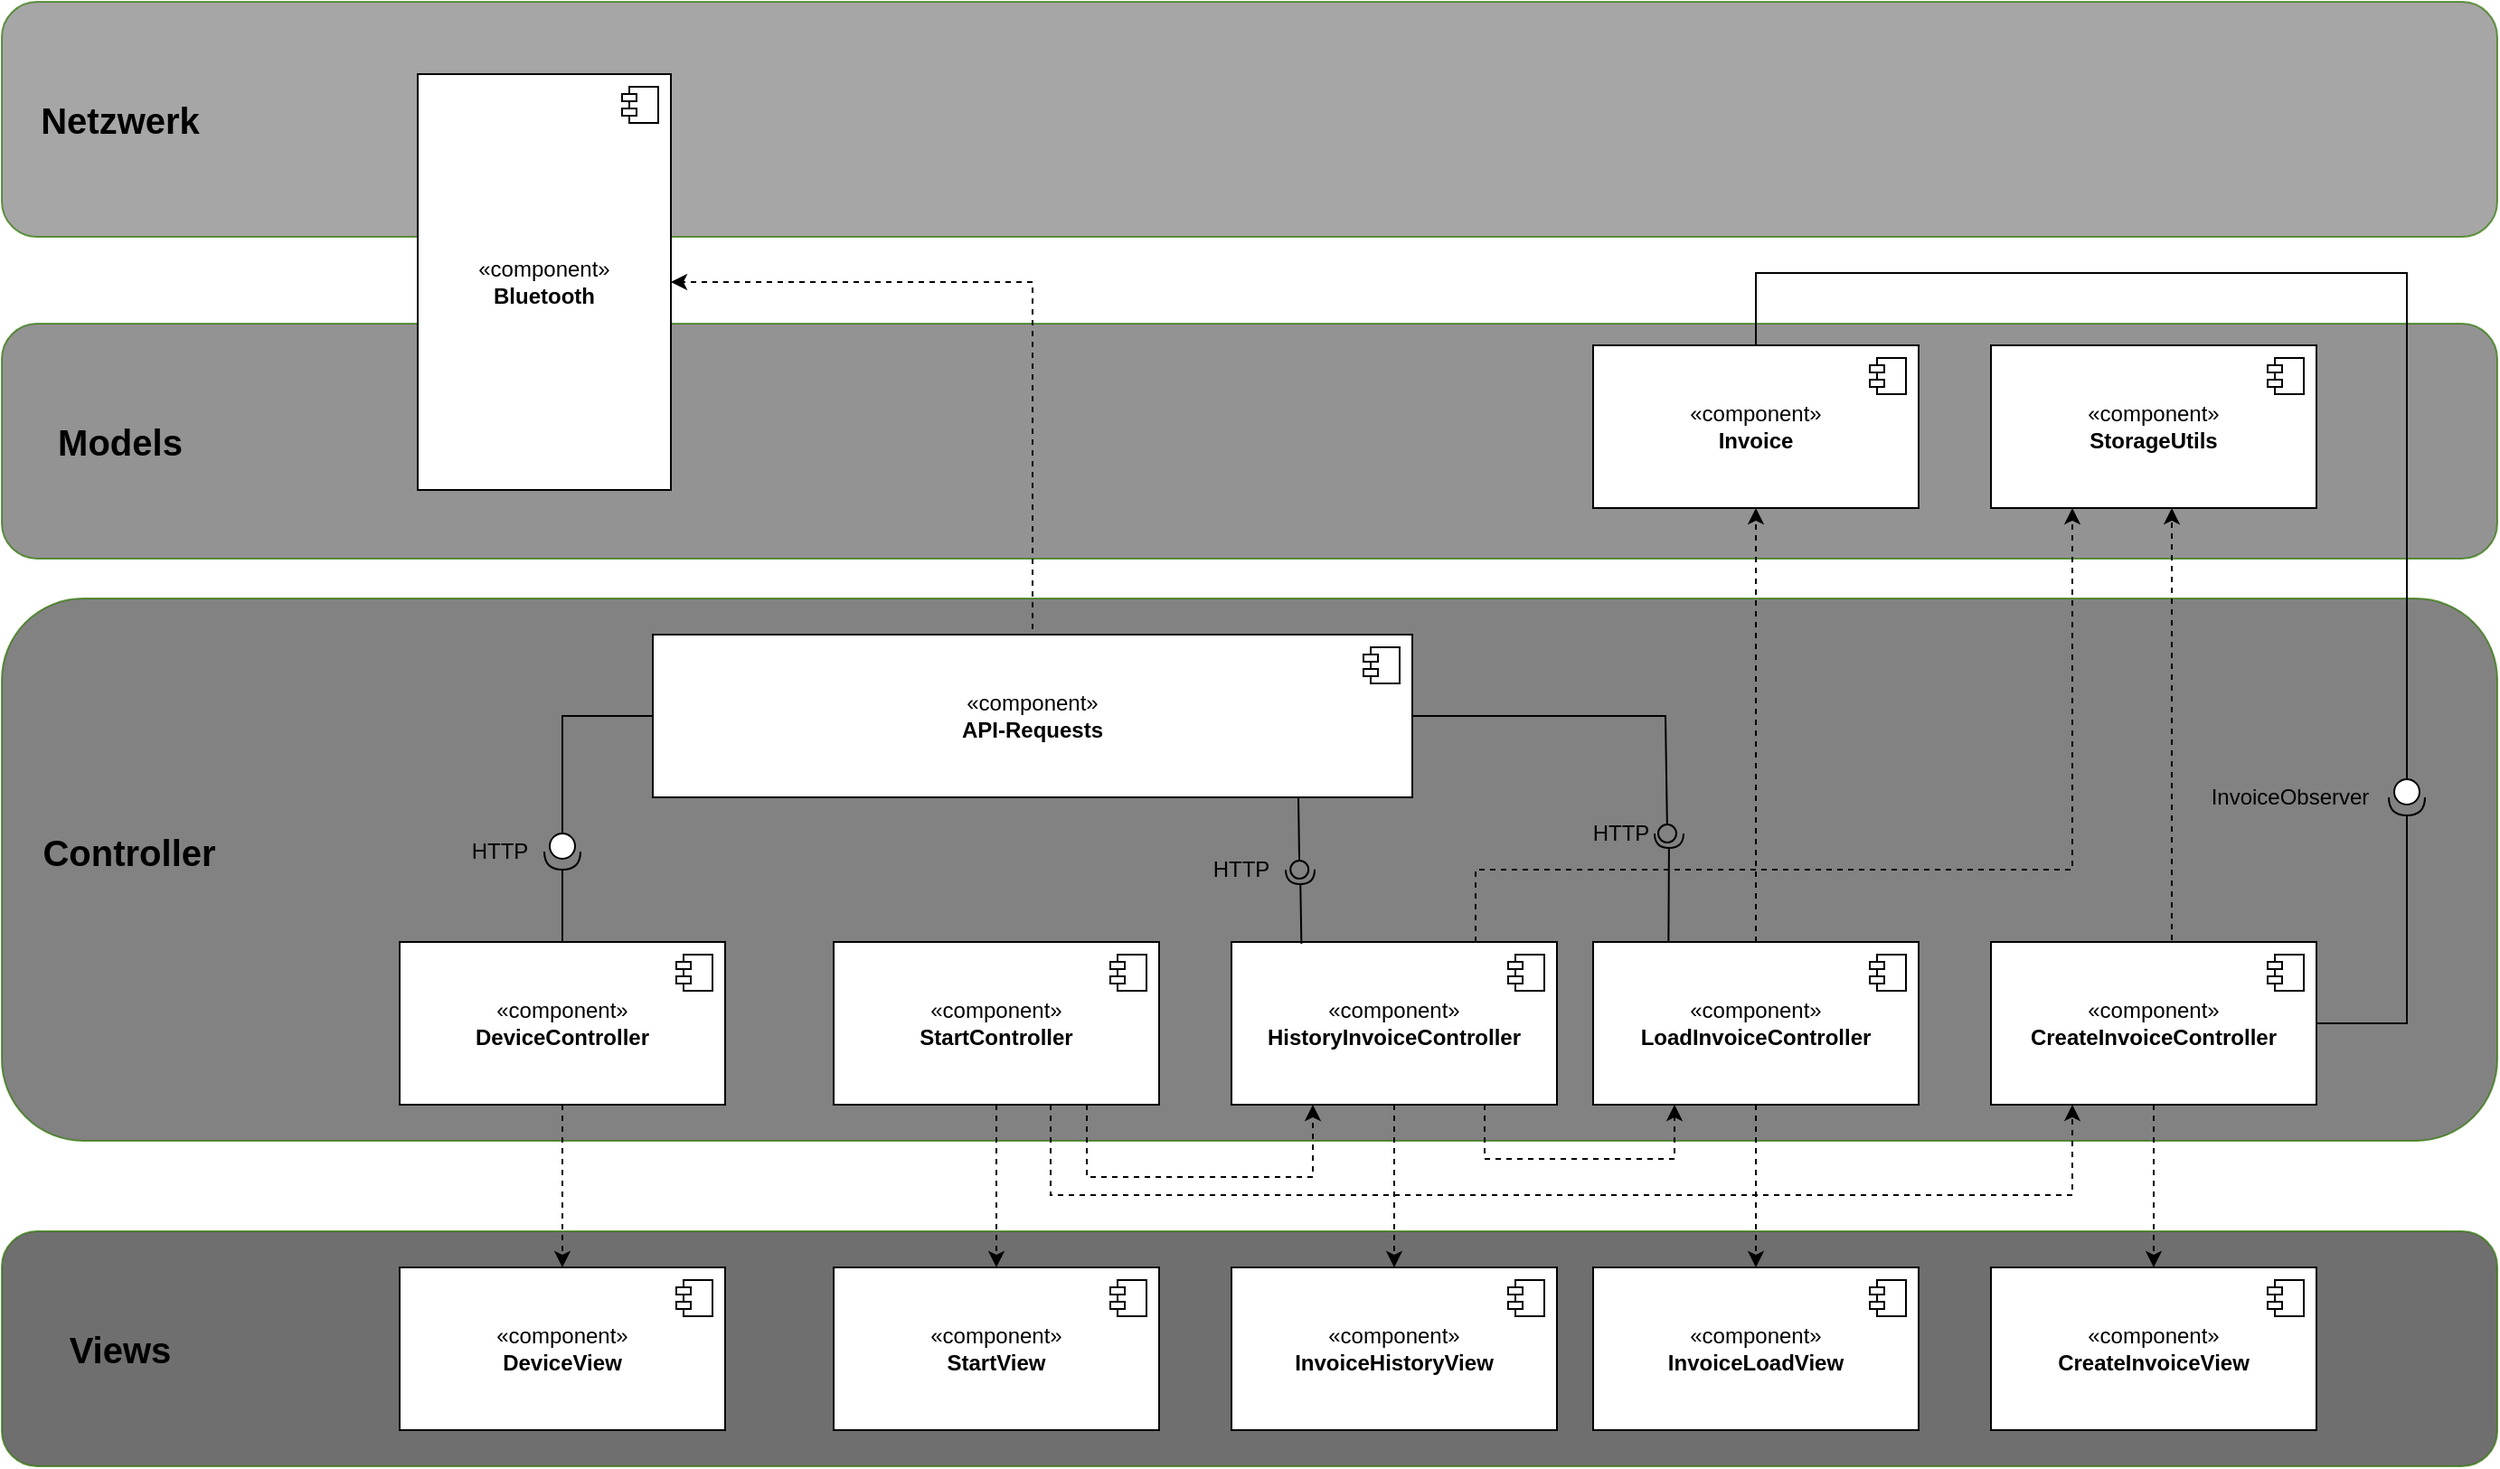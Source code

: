 <mxfile version="24.2.5" type="device">
  <diagram name="Seite-1" id="ZjltLCr991xpFik3R29f">
    <mxGraphModel dx="2351" dy="690" grid="1" gridSize="10" guides="1" tooltips="1" connect="1" arrows="1" fold="1" page="1" pageScale="1" pageWidth="1169" pageHeight="827" math="0" shadow="0">
      <root>
        <mxCell id="0" />
        <mxCell id="1" parent="0" />
        <mxCell id="HPejjvrKvlSRJ54Tcz8J-92" value="" style="rounded=1;whiteSpace=wrap;html=1;fillColor=#333333;fontColor=#ffffff;strokeColor=#2D7600;opacity=70;" parent="1" vertex="1">
          <mxGeometry x="-1130" y="710" width="1380" height="130" as="geometry" />
        </mxCell>
        <mxCell id="HPejjvrKvlSRJ54Tcz8J-91" value="" style="rounded=1;whiteSpace=wrap;html=1;fillColor=#808080;fontColor=#ffffff;strokeColor=#2D7600;opacity=70;" parent="1" vertex="1">
          <mxGeometry x="-1130" y="30" width="1380" height="130" as="geometry" />
        </mxCell>
        <mxCell id="HPejjvrKvlSRJ54Tcz8J-90" value="" style="rounded=1;whiteSpace=wrap;html=1;fillColor=#666666;fontColor=#ffffff;strokeColor=#2D7600;opacity=70;" parent="1" vertex="1">
          <mxGeometry x="-1130" y="208" width="1380" height="130" as="geometry" />
        </mxCell>
        <mxCell id="HPejjvrKvlSRJ54Tcz8J-89" value="" style="rounded=1;whiteSpace=wrap;html=1;fillColor=#4D4D4D;fontColor=#ffffff;strokeColor=#2D7600;opacity=70;" parent="1" vertex="1">
          <mxGeometry x="-1130" y="360" width="1380" height="300" as="geometry" />
        </mxCell>
        <mxCell id="HPejjvrKvlSRJ54Tcz8J-4" value="«component»&lt;div&gt;&lt;b&gt;Invoice&lt;/b&gt;&lt;/div&gt;" style="html=1;dropTarget=0;whiteSpace=wrap;" parent="1" vertex="1">
          <mxGeometry x="-250" y="220" width="180" height="90" as="geometry" />
        </mxCell>
        <mxCell id="HPejjvrKvlSRJ54Tcz8J-5" value="" style="shape=module;jettyWidth=8;jettyHeight=4;" parent="HPejjvrKvlSRJ54Tcz8J-4" vertex="1">
          <mxGeometry x="1" width="20" height="20" relative="1" as="geometry">
            <mxPoint x="-27" y="7" as="offset" />
          </mxGeometry>
        </mxCell>
        <mxCell id="pHLbNnmCdl2tL5WuLqbT-23" style="edgeStyle=orthogonalEdgeStyle;rounded=0;orthogonalLoop=1;jettySize=auto;html=1;dashed=1;" parent="1" source="HPejjvrKvlSRJ54Tcz8J-11" target="HPejjvrKvlSRJ54Tcz8J-19" edge="1">
          <mxGeometry relative="1" as="geometry" />
        </mxCell>
        <mxCell id="pHLbNnmCdl2tL5WuLqbT-42" style="edgeStyle=orthogonalEdgeStyle;rounded=0;orthogonalLoop=1;jettySize=auto;html=1;entryX=0.25;entryY=1;entryDx=0;entryDy=0;dashed=1;" parent="1" source="HPejjvrKvlSRJ54Tcz8J-11" target="pHLbNnmCdl2tL5WuLqbT-24" edge="1">
          <mxGeometry relative="1" as="geometry">
            <Array as="points">
              <mxPoint x="-530" y="680" />
              <mxPoint x="-405" y="680" />
            </Array>
          </mxGeometry>
        </mxCell>
        <mxCell id="pHLbNnmCdl2tL5WuLqbT-43" style="edgeStyle=orthogonalEdgeStyle;rounded=0;orthogonalLoop=1;jettySize=auto;html=1;dashed=1;" parent="1" source="HPejjvrKvlSRJ54Tcz8J-11" target="pHLbNnmCdl2tL5WuLqbT-37" edge="1">
          <mxGeometry relative="1" as="geometry">
            <Array as="points">
              <mxPoint x="-550" y="690" />
              <mxPoint x="15" y="690" />
            </Array>
          </mxGeometry>
        </mxCell>
        <mxCell id="HPejjvrKvlSRJ54Tcz8J-11" value="«component»&lt;br&gt;&lt;b&gt;StartController&lt;/b&gt;" style="html=1;dropTarget=0;whiteSpace=wrap;" parent="1" vertex="1">
          <mxGeometry x="-670" y="550" width="180" height="90" as="geometry" />
        </mxCell>
        <mxCell id="HPejjvrKvlSRJ54Tcz8J-12" value="" style="shape=module;jettyWidth=8;jettyHeight=4;" parent="HPejjvrKvlSRJ54Tcz8J-11" vertex="1">
          <mxGeometry x="1" width="20" height="20" relative="1" as="geometry">
            <mxPoint x="-27" y="7" as="offset" />
          </mxGeometry>
        </mxCell>
        <mxCell id="HPejjvrKvlSRJ54Tcz8J-17" value="«component»&lt;br&gt;&lt;b&gt;CreateInvoiceView&lt;/b&gt;" style="html=1;dropTarget=0;whiteSpace=wrap;" parent="1" vertex="1">
          <mxGeometry x="-30" y="730" width="180" height="90" as="geometry" />
        </mxCell>
        <mxCell id="HPejjvrKvlSRJ54Tcz8J-18" value="" style="shape=module;jettyWidth=8;jettyHeight=4;" parent="HPejjvrKvlSRJ54Tcz8J-17" vertex="1">
          <mxGeometry x="1" width="20" height="20" relative="1" as="geometry">
            <mxPoint x="-27" y="7" as="offset" />
          </mxGeometry>
        </mxCell>
        <mxCell id="HPejjvrKvlSRJ54Tcz8J-19" value="«component»&lt;br&gt;&lt;b&gt;StartView&lt;/b&gt;" style="html=1;dropTarget=0;whiteSpace=wrap;" parent="1" vertex="1">
          <mxGeometry x="-670" y="730" width="180" height="90" as="geometry" />
        </mxCell>
        <mxCell id="HPejjvrKvlSRJ54Tcz8J-20" value="" style="shape=module;jettyWidth=8;jettyHeight=4;" parent="HPejjvrKvlSRJ54Tcz8J-19" vertex="1">
          <mxGeometry x="1" width="20" height="20" relative="1" as="geometry">
            <mxPoint x="-27" y="7" as="offset" />
          </mxGeometry>
        </mxCell>
        <mxCell id="HPejjvrKvlSRJ54Tcz8J-21" value="«component»&lt;br&gt;&lt;b&gt;InvoiceHistoryView&lt;/b&gt;" style="html=1;dropTarget=0;whiteSpace=wrap;" parent="1" vertex="1">
          <mxGeometry x="-450" y="730" width="180" height="90" as="geometry" />
        </mxCell>
        <mxCell id="HPejjvrKvlSRJ54Tcz8J-22" value="" style="shape=module;jettyWidth=8;jettyHeight=4;" parent="HPejjvrKvlSRJ54Tcz8J-21" vertex="1">
          <mxGeometry x="1" width="20" height="20" relative="1" as="geometry">
            <mxPoint x="-27" y="7" as="offset" />
          </mxGeometry>
        </mxCell>
        <mxCell id="HPejjvrKvlSRJ54Tcz8J-23" value="«component»&lt;br&gt;&lt;b&gt;InvoiceLoadView&lt;/b&gt;" style="html=1;dropTarget=0;whiteSpace=wrap;" parent="1" vertex="1">
          <mxGeometry x="-250" y="730" width="180" height="90" as="geometry" />
        </mxCell>
        <mxCell id="HPejjvrKvlSRJ54Tcz8J-24" value="" style="shape=module;jettyWidth=8;jettyHeight=4;" parent="HPejjvrKvlSRJ54Tcz8J-23" vertex="1">
          <mxGeometry x="1" width="20" height="20" relative="1" as="geometry">
            <mxPoint x="-27" y="7" as="offset" />
          </mxGeometry>
        </mxCell>
        <mxCell id="HPejjvrKvlSRJ54Tcz8J-25" value="«component»&lt;br&gt;&lt;b&gt;StorageUtils&lt;/b&gt;" style="html=1;dropTarget=0;whiteSpace=wrap;" parent="1" vertex="1">
          <mxGeometry x="-30" y="220" width="180" height="90" as="geometry" />
        </mxCell>
        <mxCell id="HPejjvrKvlSRJ54Tcz8J-26" value="" style="shape=module;jettyWidth=8;jettyHeight=4;" parent="HPejjvrKvlSRJ54Tcz8J-25" vertex="1">
          <mxGeometry x="1" width="20" height="20" relative="1" as="geometry">
            <mxPoint x="-27" y="7" as="offset" />
          </mxGeometry>
        </mxCell>
        <mxCell id="HPejjvrKvlSRJ54Tcz8J-31" value="«component»&lt;br&gt;&lt;b style=&quot;background-color: initial;&quot;&gt;DeviceView&lt;/b&gt;" style="html=1;dropTarget=0;whiteSpace=wrap;" parent="1" vertex="1">
          <mxGeometry x="-910" y="730" width="180" height="90" as="geometry" />
        </mxCell>
        <mxCell id="HPejjvrKvlSRJ54Tcz8J-32" value="" style="shape=module;jettyWidth=8;jettyHeight=4;" parent="HPejjvrKvlSRJ54Tcz8J-31" vertex="1">
          <mxGeometry x="1" width="20" height="20" relative="1" as="geometry">
            <mxPoint x="-27" y="7" as="offset" />
          </mxGeometry>
        </mxCell>
        <mxCell id="HPejjvrKvlSRJ54Tcz8J-35" value="" style="ellipse;whiteSpace=wrap;html=1;align=center;aspect=fixed;fillColor=none;strokeColor=none;resizable=0;perimeter=centerPerimeter;rotatable=0;allowArrows=0;points=[];outlineConnect=1;" parent="1" vertex="1">
          <mxGeometry x="-585" y="680" width="10" height="10" as="geometry" />
        </mxCell>
        <mxCell id="pHLbNnmCdl2tL5WuLqbT-27" style="edgeStyle=orthogonalEdgeStyle;rounded=0;orthogonalLoop=1;jettySize=auto;html=1;entryX=0.5;entryY=0;entryDx=0;entryDy=0;dashed=1;" parent="1" source="HPejjvrKvlSRJ54Tcz8J-69" target="HPejjvrKvlSRJ54Tcz8J-23" edge="1">
          <mxGeometry relative="1" as="geometry" />
        </mxCell>
        <mxCell id="pHLbNnmCdl2tL5WuLqbT-81" style="edgeStyle=orthogonalEdgeStyle;rounded=0;orthogonalLoop=1;jettySize=auto;html=1;dashed=1;" parent="1" source="HPejjvrKvlSRJ54Tcz8J-69" target="HPejjvrKvlSRJ54Tcz8J-4" edge="1">
          <mxGeometry relative="1" as="geometry" />
        </mxCell>
        <mxCell id="HPejjvrKvlSRJ54Tcz8J-69" value="«component»&lt;br&gt;&lt;b&gt;LoadInvoiceController&lt;/b&gt;" style="html=1;dropTarget=0;whiteSpace=wrap;" parent="1" vertex="1">
          <mxGeometry x="-250" y="550" width="180" height="90" as="geometry" />
        </mxCell>
        <mxCell id="HPejjvrKvlSRJ54Tcz8J-70" value="" style="shape=module;jettyWidth=8;jettyHeight=4;" parent="HPejjvrKvlSRJ54Tcz8J-69" vertex="1">
          <mxGeometry x="1" width="20" height="20" relative="1" as="geometry">
            <mxPoint x="-27" y="7" as="offset" />
          </mxGeometry>
        </mxCell>
        <mxCell id="HPejjvrKvlSRJ54Tcz8J-85" value="" style="ellipse;whiteSpace=wrap;html=1;align=center;aspect=fixed;fillColor=none;strokeColor=none;resizable=0;perimeter=centerPerimeter;rotatable=0;allowArrows=0;points=[];outlineConnect=1;" parent="1" vertex="1">
          <mxGeometry x="-855" y="338" width="10" height="10" as="geometry" />
        </mxCell>
        <mxCell id="HPejjvrKvlSRJ54Tcz8J-93" value="&lt;font style=&quot;font-size: 20px;&quot;&gt;&lt;b&gt;Netzwerk&lt;/b&gt;&lt;/font&gt;" style="text;html=1;align=center;verticalAlign=middle;resizable=0;points=[];autosize=1;strokeColor=none;fillColor=none;" parent="1" vertex="1">
          <mxGeometry x="-1120" y="75" width="110" height="40" as="geometry" />
        </mxCell>
        <mxCell id="HPejjvrKvlSRJ54Tcz8J-94" value="&lt;font style=&quot;font-size: 20px;&quot;&gt;&lt;b&gt;Models&lt;/b&gt;&lt;/font&gt;" style="text;html=1;align=center;verticalAlign=middle;resizable=0;points=[];autosize=1;strokeColor=none;fillColor=none;" parent="1" vertex="1">
          <mxGeometry x="-1110" y="253" width="90" height="40" as="geometry" />
        </mxCell>
        <mxCell id="HPejjvrKvlSRJ54Tcz8J-95" value="&lt;font style=&quot;font-size: 20px;&quot;&gt;&lt;b&gt;Controller&lt;/b&gt;&lt;/font&gt;" style="text;html=1;align=center;verticalAlign=middle;resizable=0;points=[];autosize=1;strokeColor=none;fillColor=none;" parent="1" vertex="1">
          <mxGeometry x="-1120" y="480" width="120" height="40" as="geometry" />
        </mxCell>
        <mxCell id="HPejjvrKvlSRJ54Tcz8J-96" value="&lt;font style=&quot;font-size: 20px;&quot;&gt;&lt;b&gt;Views&lt;/b&gt;&lt;/font&gt;" style="text;html=1;align=center;verticalAlign=middle;resizable=0;points=[];autosize=1;strokeColor=none;fillColor=none;" parent="1" vertex="1">
          <mxGeometry x="-1105" y="755" width="80" height="40" as="geometry" />
        </mxCell>
        <mxCell id="pHLbNnmCdl2tL5WuLqbT-26" style="edgeStyle=orthogonalEdgeStyle;rounded=0;orthogonalLoop=1;jettySize=auto;html=1;dashed=1;" parent="1" source="pHLbNnmCdl2tL5WuLqbT-24" target="HPejjvrKvlSRJ54Tcz8J-21" edge="1">
          <mxGeometry relative="1" as="geometry" />
        </mxCell>
        <mxCell id="pHLbNnmCdl2tL5WuLqbT-45" style="edgeStyle=orthogonalEdgeStyle;rounded=0;orthogonalLoop=1;jettySize=auto;html=1;entryX=0.25;entryY=1;entryDx=0;entryDy=0;dashed=1;" parent="1" source="pHLbNnmCdl2tL5WuLqbT-24" target="HPejjvrKvlSRJ54Tcz8J-69" edge="1">
          <mxGeometry relative="1" as="geometry">
            <Array as="points">
              <mxPoint x="-310" y="670" />
              <mxPoint x="-205" y="670" />
            </Array>
          </mxGeometry>
        </mxCell>
        <mxCell id="pHLbNnmCdl2tL5WuLqbT-46" style="edgeStyle=orthogonalEdgeStyle;rounded=0;orthogonalLoop=1;jettySize=auto;html=1;exitX=0.75;exitY=0;exitDx=0;exitDy=0;entryX=0.25;entryY=1;entryDx=0;entryDy=0;dashed=1;" parent="1" source="pHLbNnmCdl2tL5WuLqbT-24" target="HPejjvrKvlSRJ54Tcz8J-25" edge="1">
          <mxGeometry relative="1" as="geometry">
            <Array as="points">
              <mxPoint x="-315" y="510" />
              <mxPoint x="15" y="510" />
            </Array>
          </mxGeometry>
        </mxCell>
        <mxCell id="pHLbNnmCdl2tL5WuLqbT-24" value="«component»&lt;br&gt;&lt;b&gt;HistoryInvoiceController&lt;/b&gt;" style="html=1;dropTarget=0;whiteSpace=wrap;" parent="1" vertex="1">
          <mxGeometry x="-450" y="550" width="180" height="90" as="geometry" />
        </mxCell>
        <mxCell id="pHLbNnmCdl2tL5WuLqbT-25" value="" style="shape=module;jettyWidth=8;jettyHeight=4;" parent="pHLbNnmCdl2tL5WuLqbT-24" vertex="1">
          <mxGeometry x="1" width="20" height="20" relative="1" as="geometry">
            <mxPoint x="-27" y="7" as="offset" />
          </mxGeometry>
        </mxCell>
        <mxCell id="pHLbNnmCdl2tL5WuLqbT-40" style="edgeStyle=orthogonalEdgeStyle;rounded=0;orthogonalLoop=1;jettySize=auto;html=1;dashed=1;" parent="1" source="pHLbNnmCdl2tL5WuLqbT-37" target="HPejjvrKvlSRJ54Tcz8J-17" edge="1">
          <mxGeometry relative="1" as="geometry" />
        </mxCell>
        <mxCell id="pHLbNnmCdl2tL5WuLqbT-41" style="edgeStyle=orthogonalEdgeStyle;rounded=0;orthogonalLoop=1;jettySize=auto;html=1;exitX=0.75;exitY=0;exitDx=0;exitDy=0;entryX=0.559;entryY=1;entryDx=0;entryDy=0;dashed=1;entryPerimeter=0;" parent="1" source="pHLbNnmCdl2tL5WuLqbT-37" target="HPejjvrKvlSRJ54Tcz8J-25" edge="1">
          <mxGeometry relative="1" as="geometry">
            <Array as="points">
              <mxPoint x="70" y="550" />
              <mxPoint x="70" y="310" />
            </Array>
          </mxGeometry>
        </mxCell>
        <mxCell id="pHLbNnmCdl2tL5WuLqbT-37" value="«component»&lt;br&gt;&lt;b&gt;CreateInvoiceController&lt;/b&gt;" style="html=1;dropTarget=0;whiteSpace=wrap;" parent="1" vertex="1">
          <mxGeometry x="-30" y="550" width="180" height="90" as="geometry" />
        </mxCell>
        <mxCell id="pHLbNnmCdl2tL5WuLqbT-38" value="" style="shape=module;jettyWidth=8;jettyHeight=4;" parent="pHLbNnmCdl2tL5WuLqbT-37" vertex="1">
          <mxGeometry x="1" width="20" height="20" relative="1" as="geometry">
            <mxPoint x="-27" y="7" as="offset" />
          </mxGeometry>
        </mxCell>
        <mxCell id="pHLbNnmCdl2tL5WuLqbT-73" style="edgeStyle=orthogonalEdgeStyle;rounded=0;orthogonalLoop=1;jettySize=auto;html=1;exitX=0;exitY=0.5;exitDx=0;exitDy=0;entryX=1;entryY=0.5;entryDx=0;entryDy=0;dashed=1;" parent="1" source="pHLbNnmCdl2tL5WuLqbT-51" target="pHLbNnmCdl2tL5WuLqbT-61" edge="1">
          <mxGeometry relative="1" as="geometry">
            <Array as="points">
              <mxPoint x="-560" y="434" />
              <mxPoint x="-560" y="185" />
            </Array>
          </mxGeometry>
        </mxCell>
        <mxCell id="pHLbNnmCdl2tL5WuLqbT-51" value="«component»&lt;br&gt;&lt;b&gt;API-Requests&lt;/b&gt;" style="html=1;dropTarget=0;whiteSpace=wrap;" parent="1" vertex="1">
          <mxGeometry x="-770" y="380" width="420" height="90" as="geometry" />
        </mxCell>
        <mxCell id="pHLbNnmCdl2tL5WuLqbT-52" value="" style="shape=module;jettyWidth=8;jettyHeight=4;" parent="pHLbNnmCdl2tL5WuLqbT-51" vertex="1">
          <mxGeometry x="1" width="20" height="20" relative="1" as="geometry">
            <mxPoint x="-27" y="7" as="offset" />
          </mxGeometry>
        </mxCell>
        <mxCell id="pHLbNnmCdl2tL5WuLqbT-61" value="«component»&lt;br&gt;&lt;b&gt;Bluetooth&lt;/b&gt;" style="html=1;dropTarget=0;whiteSpace=wrap;" parent="1" vertex="1">
          <mxGeometry x="-900" y="70" width="140" height="230" as="geometry" />
        </mxCell>
        <mxCell id="pHLbNnmCdl2tL5WuLqbT-62" value="" style="shape=module;jettyWidth=8;jettyHeight=4;" parent="pHLbNnmCdl2tL5WuLqbT-61" vertex="1">
          <mxGeometry x="1" width="20" height="20" relative="1" as="geometry">
            <mxPoint x="-27" y="7" as="offset" />
          </mxGeometry>
        </mxCell>
        <mxCell id="pHLbNnmCdl2tL5WuLqbT-69" style="edgeStyle=orthogonalEdgeStyle;rounded=0;orthogonalLoop=1;jettySize=auto;html=1;dashed=1;" parent="1" source="pHLbNnmCdl2tL5WuLqbT-67" target="HPejjvrKvlSRJ54Tcz8J-31" edge="1">
          <mxGeometry relative="1" as="geometry" />
        </mxCell>
        <mxCell id="pHLbNnmCdl2tL5WuLqbT-67" value="«component»&lt;br&gt;&lt;b&gt;DeviceController&lt;/b&gt;" style="html=1;dropTarget=0;whiteSpace=wrap;" parent="1" vertex="1">
          <mxGeometry x="-910" y="550" width="180" height="90" as="geometry" />
        </mxCell>
        <mxCell id="pHLbNnmCdl2tL5WuLqbT-68" value="" style="shape=module;jettyWidth=8;jettyHeight=4;" parent="pHLbNnmCdl2tL5WuLqbT-67" vertex="1">
          <mxGeometry x="1" width="20" height="20" relative="1" as="geometry">
            <mxPoint x="-27" y="7" as="offset" />
          </mxGeometry>
        </mxCell>
        <mxCell id="pHLbNnmCdl2tL5WuLqbT-85" style="edgeStyle=orthogonalEdgeStyle;rounded=0;orthogonalLoop=1;jettySize=auto;html=1;entryX=0;entryY=0.5;entryDx=0;entryDy=0;endArrow=none;endFill=0;" parent="1" source="pHLbNnmCdl2tL5WuLqbT-84" target="pHLbNnmCdl2tL5WuLqbT-51" edge="1">
          <mxGeometry relative="1" as="geometry">
            <Array as="points">
              <mxPoint x="-820" y="425" />
            </Array>
          </mxGeometry>
        </mxCell>
        <mxCell id="pHLbNnmCdl2tL5WuLqbT-86" style="edgeStyle=orthogonalEdgeStyle;rounded=0;orthogonalLoop=1;jettySize=auto;html=1;endArrow=none;endFill=0;" parent="1" source="pHLbNnmCdl2tL5WuLqbT-84" target="pHLbNnmCdl2tL5WuLqbT-67" edge="1">
          <mxGeometry relative="1" as="geometry" />
        </mxCell>
        <mxCell id="pHLbNnmCdl2tL5WuLqbT-84" value="" style="shape=providedRequiredInterface;html=1;verticalLabelPosition=bottom;sketch=0;direction=south;" parent="1" vertex="1">
          <mxGeometry x="-830" y="490" width="20" height="20" as="geometry" />
        </mxCell>
        <mxCell id="pHLbNnmCdl2tL5WuLqbT-87" value="HTTP" style="text;html=1;align=center;verticalAlign=middle;resizable=0;points=[];autosize=1;strokeColor=none;fillColor=none;" parent="1" vertex="1">
          <mxGeometry x="-880" y="485" width="50" height="30" as="geometry" />
        </mxCell>
        <mxCell id="pHLbNnmCdl2tL5WuLqbT-91" value="" style="rounded=0;orthogonalLoop=1;jettySize=auto;html=1;endArrow=halfCircle;endFill=0;endSize=6;strokeWidth=1;sketch=0;exitX=0.226;exitY=0.011;exitDx=0;exitDy=0;exitPerimeter=0;" parent="1" edge="1">
          <mxGeometry relative="1" as="geometry">
            <mxPoint x="-411.32" y="550.99" as="sourcePoint" />
            <mxPoint x="-412" y="510" as="targetPoint" />
          </mxGeometry>
        </mxCell>
        <mxCell id="pHLbNnmCdl2tL5WuLqbT-92" value="" style="rounded=0;orthogonalLoop=1;jettySize=auto;html=1;endArrow=oval;endFill=0;sketch=0;sourcePerimeterSpacing=0;targetPerimeterSpacing=0;endSize=10;exitX=0.85;exitY=1.006;exitDx=0;exitDy=0;exitPerimeter=0;entryX=0.52;entryY=0.5;entryDx=0;entryDy=0;entryPerimeter=0;" parent="1" source="pHLbNnmCdl2tL5WuLqbT-51" target="HPejjvrKvlSRJ54Tcz8J-89" edge="1">
          <mxGeometry relative="1" as="geometry">
            <mxPoint x="-420" y="515" as="sourcePoint" />
          </mxGeometry>
        </mxCell>
        <mxCell id="pHLbNnmCdl2tL5WuLqbT-93" value="" style="ellipse;whiteSpace=wrap;html=1;align=center;aspect=fixed;fillColor=none;strokeColor=none;resizable=0;perimeter=centerPerimeter;rotatable=0;allowArrows=0;points=[];outlineConnect=1;" parent="1" vertex="1">
          <mxGeometry x="-405" y="510" width="10" height="10" as="geometry" />
        </mxCell>
        <mxCell id="pHLbNnmCdl2tL5WuLqbT-94" value="HTTP" style="text;html=1;align=center;verticalAlign=middle;resizable=0;points=[];autosize=1;strokeColor=none;fillColor=none;" parent="1" vertex="1">
          <mxGeometry x="-470" y="495" width="50" height="30" as="geometry" />
        </mxCell>
        <mxCell id="pHLbNnmCdl2tL5WuLqbT-95" value="" style="rounded=0;orthogonalLoop=1;jettySize=auto;html=1;endArrow=halfCircle;endFill=0;endSize=6;strokeWidth=1;sketch=0;exitX=0.226;exitY=0.011;exitDx=0;exitDy=0;exitPerimeter=0;" parent="1" edge="1">
          <mxGeometry relative="1" as="geometry">
            <mxPoint x="-208.32" y="549.99" as="sourcePoint" />
            <mxPoint x="-208" y="490" as="targetPoint" />
          </mxGeometry>
        </mxCell>
        <mxCell id="pHLbNnmCdl2tL5WuLqbT-96" value="" style="rounded=0;orthogonalLoop=1;jettySize=auto;html=1;endArrow=oval;endFill=0;sketch=0;sourcePerimeterSpacing=0;targetPerimeterSpacing=0;endSize=10;exitX=1;exitY=0.5;exitDx=0;exitDy=0;" parent="1" source="pHLbNnmCdl2tL5WuLqbT-51" edge="1">
          <mxGeometry relative="1" as="geometry">
            <mxPoint x="-210" y="470" as="sourcePoint" />
            <mxPoint x="-209" y="490" as="targetPoint" />
            <Array as="points">
              <mxPoint x="-210" y="425" />
            </Array>
          </mxGeometry>
        </mxCell>
        <mxCell id="pHLbNnmCdl2tL5WuLqbT-97" value="HTTP" style="text;html=1;align=center;verticalAlign=middle;resizable=0;points=[];autosize=1;strokeColor=none;fillColor=none;" parent="1" vertex="1">
          <mxGeometry x="-260" y="475" width="50" height="30" as="geometry" />
        </mxCell>
        <mxCell id="2NuNkyaMf09ZBVpdOZK0-2" style="edgeStyle=orthogonalEdgeStyle;rounded=0;orthogonalLoop=1;jettySize=auto;html=1;entryX=0.5;entryY=0;entryDx=0;entryDy=0;endArrow=none;endFill=0;" edge="1" parent="1" source="2NuNkyaMf09ZBVpdOZK0-1" target="HPejjvrKvlSRJ54Tcz8J-4">
          <mxGeometry relative="1" as="geometry">
            <Array as="points">
              <mxPoint x="200" y="180" />
              <mxPoint x="-160" y="180" />
            </Array>
          </mxGeometry>
        </mxCell>
        <mxCell id="2NuNkyaMf09ZBVpdOZK0-3" style="edgeStyle=orthogonalEdgeStyle;rounded=0;orthogonalLoop=1;jettySize=auto;html=1;entryX=1;entryY=0.5;entryDx=0;entryDy=0;endArrow=none;endFill=0;" edge="1" parent="1" source="2NuNkyaMf09ZBVpdOZK0-1" target="pHLbNnmCdl2tL5WuLqbT-37">
          <mxGeometry relative="1" as="geometry">
            <Array as="points">
              <mxPoint x="200" y="595" />
            </Array>
          </mxGeometry>
        </mxCell>
        <mxCell id="2NuNkyaMf09ZBVpdOZK0-1" value="" style="shape=providedRequiredInterface;html=1;verticalLabelPosition=bottom;sketch=0;direction=south;" vertex="1" parent="1">
          <mxGeometry x="190" y="460" width="20" height="20" as="geometry" />
        </mxCell>
        <mxCell id="2NuNkyaMf09ZBVpdOZK0-4" value="InvoiceObserver" style="text;html=1;align=center;verticalAlign=middle;resizable=0;points=[];autosize=1;strokeColor=none;fillColor=none;" vertex="1" parent="1">
          <mxGeometry x="80" y="455" width="110" height="30" as="geometry" />
        </mxCell>
      </root>
    </mxGraphModel>
  </diagram>
</mxfile>
